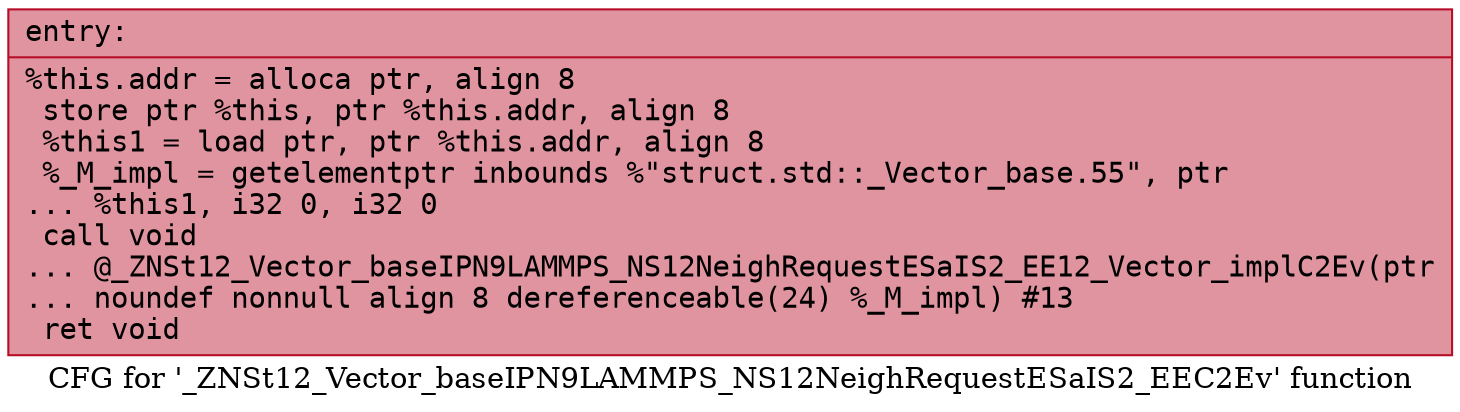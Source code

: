 digraph "CFG for '_ZNSt12_Vector_baseIPN9LAMMPS_NS12NeighRequestESaIS2_EEC2Ev' function" {
	label="CFG for '_ZNSt12_Vector_baseIPN9LAMMPS_NS12NeighRequestESaIS2_EEC2Ev' function";

	Node0x5563be148690 [shape=record,color="#b70d28ff", style=filled, fillcolor="#b70d2870" fontname="Courier",label="{entry:\l|  %this.addr = alloca ptr, align 8\l  store ptr %this, ptr %this.addr, align 8\l  %this1 = load ptr, ptr %this.addr, align 8\l  %_M_impl = getelementptr inbounds %\"struct.std::_Vector_base.55\", ptr\l... %this1, i32 0, i32 0\l  call void\l... @_ZNSt12_Vector_baseIPN9LAMMPS_NS12NeighRequestESaIS2_EE12_Vector_implC2Ev(ptr\l... noundef nonnull align 8 dereferenceable(24) %_M_impl) #13\l  ret void\l}"];
}
